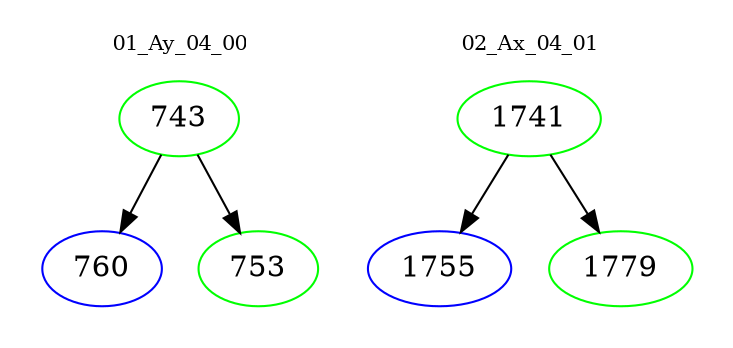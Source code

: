 digraph{
subgraph cluster_0 {
color = white
label = "01_Ay_04_00";
fontsize=10;
T0_743 [label="743", color="green"]
T0_743 -> T0_760 [color="black"]
T0_760 [label="760", color="blue"]
T0_743 -> T0_753 [color="black"]
T0_753 [label="753", color="green"]
}
subgraph cluster_1 {
color = white
label = "02_Ax_04_01";
fontsize=10;
T1_1741 [label="1741", color="green"]
T1_1741 -> T1_1755 [color="black"]
T1_1755 [label="1755", color="blue"]
T1_1741 -> T1_1779 [color="black"]
T1_1779 [label="1779", color="green"]
}
}
